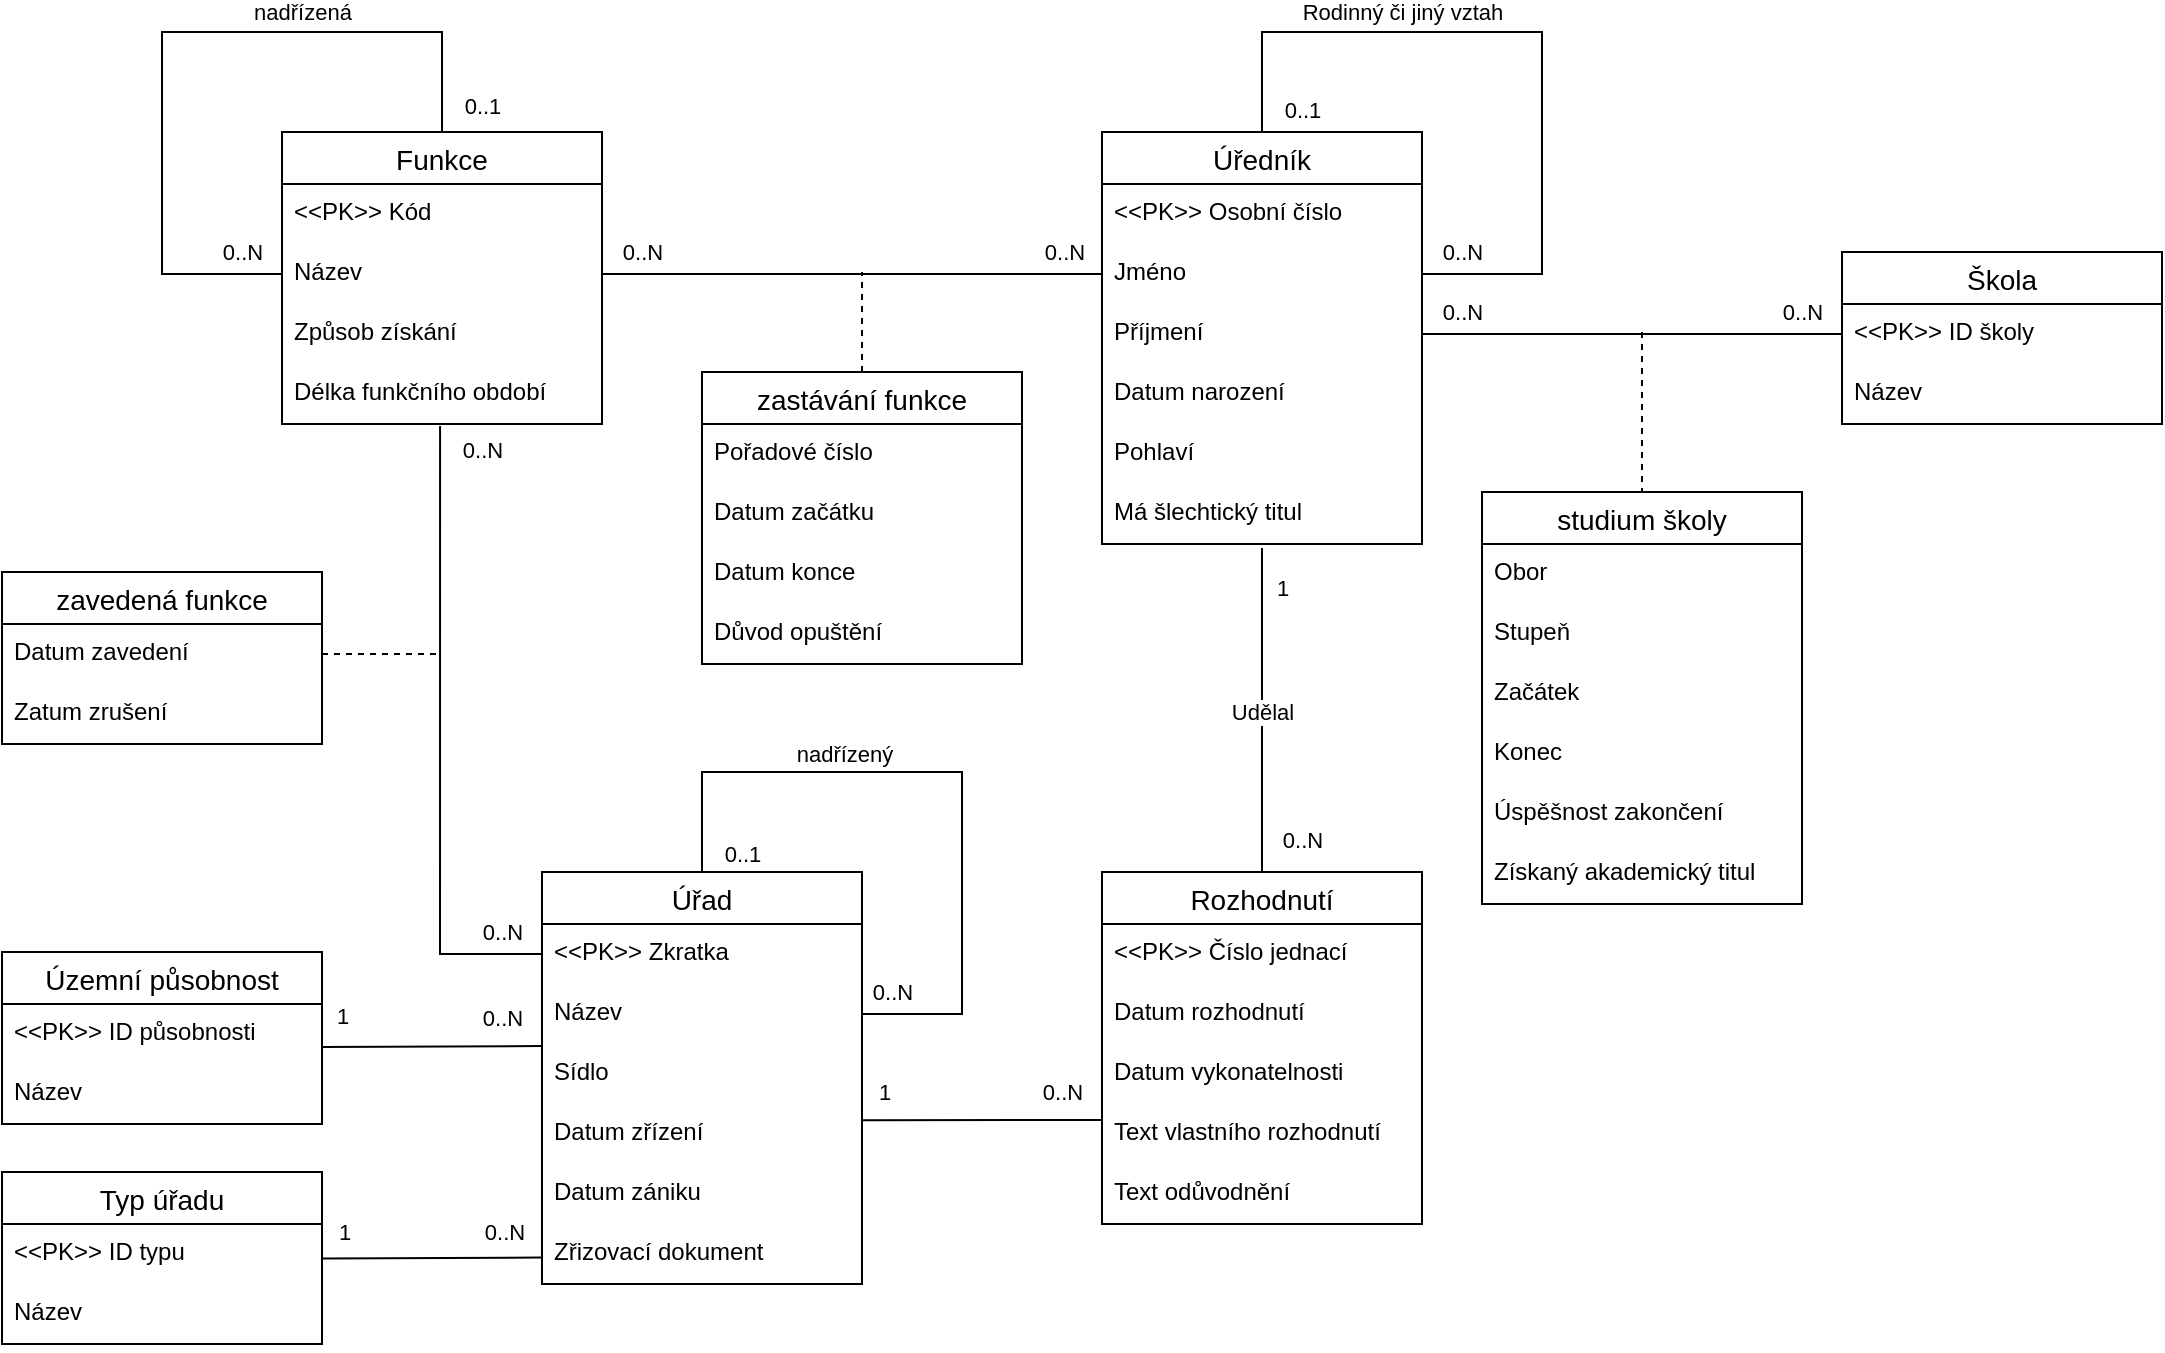 <mxfile version="15.5.8" type="github">
  <diagram id="R2lEEEUBdFMjLlhIrx00" name="Page-1">
    <mxGraphModel dx="2111" dy="582" grid="1" gridSize="10" guides="1" tooltips="1" connect="1" arrows="1" fold="1" page="1" pageScale="1" pageWidth="1169" pageHeight="827" math="0" shadow="0" extFonts="Permanent Marker^https://fonts.googleapis.com/css?family=Permanent+Marker">
      <root>
        <mxCell id="0" />
        <mxCell id="1" parent="0" />
        <mxCell id="yy7iQd_eQegf4pZpbots-1" value="Úředník" style="swimlane;fontStyle=0;childLayout=stackLayout;horizontal=1;startSize=26;horizontalStack=0;resizeParent=1;resizeParentMax=0;resizeLast=0;collapsible=1;marginBottom=0;align=center;fontSize=14;" parent="1" vertex="1">
          <mxGeometry x="-550" y="100" width="160" height="206" as="geometry" />
        </mxCell>
        <mxCell id="yy7iQd_eQegf4pZpbots-2" value="&lt;&lt;PK&gt;&gt; Osobní číslo" style="text;strokeColor=none;fillColor=none;spacingLeft=4;spacingRight=4;overflow=hidden;rotatable=0;points=[[0,0.5],[1,0.5]];portConstraint=eastwest;fontSize=12;" parent="yy7iQd_eQegf4pZpbots-1" vertex="1">
          <mxGeometry y="26" width="160" height="30" as="geometry" />
        </mxCell>
        <mxCell id="yy7iQd_eQegf4pZpbots-3" value="Jméno" style="text;strokeColor=none;fillColor=none;spacingLeft=4;spacingRight=4;overflow=hidden;rotatable=0;points=[[0,0.5],[1,0.5]];portConstraint=eastwest;fontSize=12;" parent="yy7iQd_eQegf4pZpbots-1" vertex="1">
          <mxGeometry y="56" width="160" height="30" as="geometry" />
        </mxCell>
        <mxCell id="yy7iQd_eQegf4pZpbots-4" value="Příjmení" style="text;strokeColor=none;fillColor=none;spacingLeft=4;spacingRight=4;overflow=hidden;rotatable=0;points=[[0,0.5],[1,0.5]];portConstraint=eastwest;fontSize=12;" parent="yy7iQd_eQegf4pZpbots-1" vertex="1">
          <mxGeometry y="86" width="160" height="30" as="geometry" />
        </mxCell>
        <mxCell id="yy7iQd_eQegf4pZpbots-5" value="Datum narození" style="text;strokeColor=none;fillColor=none;spacingLeft=4;spacingRight=4;overflow=hidden;rotatable=0;points=[[0,0.5],[1,0.5]];portConstraint=eastwest;fontSize=12;" parent="yy7iQd_eQegf4pZpbots-1" vertex="1">
          <mxGeometry y="116" width="160" height="30" as="geometry" />
        </mxCell>
        <mxCell id="yy7iQd_eQegf4pZpbots-6" value="Pohlaví" style="text;strokeColor=none;fillColor=none;spacingLeft=4;spacingRight=4;overflow=hidden;rotatable=0;points=[[0,0.5],[1,0.5]];portConstraint=eastwest;fontSize=12;" parent="yy7iQd_eQegf4pZpbots-1" vertex="1">
          <mxGeometry y="146" width="160" height="30" as="geometry" />
        </mxCell>
        <mxCell id="yy7iQd_eQegf4pZpbots-7" value="Má šlechtický titul" style="text;strokeColor=none;fillColor=none;spacingLeft=4;spacingRight=4;overflow=hidden;rotatable=0;points=[[0,0.5],[1,0.5]];portConstraint=eastwest;fontSize=12;" parent="yy7iQd_eQegf4pZpbots-1" vertex="1">
          <mxGeometry y="176" width="160" height="30" as="geometry" />
        </mxCell>
        <mxCell id="1zPLMUPE2o7ISwVmEA3J-12" value="" style="endArrow=none;html=1;rounded=0;exitX=1;exitY=0.5;exitDx=0;exitDy=0;entryX=0.5;entryY=0;entryDx=0;entryDy=0;" edge="1" parent="yy7iQd_eQegf4pZpbots-1" source="yy7iQd_eQegf4pZpbots-3" target="yy7iQd_eQegf4pZpbots-1">
          <mxGeometry relative="1" as="geometry">
            <mxPoint x="-30" y="50" as="sourcePoint" />
            <mxPoint x="90" y="-60" as="targetPoint" />
            <Array as="points">
              <mxPoint x="220" y="71" />
              <mxPoint x="220" y="-50" />
              <mxPoint x="80" y="-50" />
            </Array>
          </mxGeometry>
        </mxCell>
        <mxCell id="1zPLMUPE2o7ISwVmEA3J-13" value="Rodinný či jiný vztah" style="edgeLabel;html=1;align=center;verticalAlign=middle;resizable=0;points=[];" vertex="1" connectable="0" parent="1zPLMUPE2o7ISwVmEA3J-12">
          <mxGeometry x="0.547" y="-1" relative="1" as="geometry">
            <mxPoint x="36" y="-9" as="offset" />
          </mxGeometry>
        </mxCell>
        <mxCell id="1zPLMUPE2o7ISwVmEA3J-18" value="0..1" style="edgeLabel;html=1;align=center;verticalAlign=middle;resizable=0;points=[];" vertex="1" connectable="0" parent="1zPLMUPE2o7ISwVmEA3J-12">
          <mxGeometry x="0.939" y="-1" relative="1" as="geometry">
            <mxPoint x="21" as="offset" />
          </mxGeometry>
        </mxCell>
        <mxCell id="1zPLMUPE2o7ISwVmEA3J-20" value="0..N" style="edgeLabel;html=1;align=center;verticalAlign=middle;resizable=0;points=[];" vertex="1" connectable="0" parent="1zPLMUPE2o7ISwVmEA3J-12">
          <mxGeometry x="-0.953" y="1" relative="1" as="geometry">
            <mxPoint x="11" y="-10" as="offset" />
          </mxGeometry>
        </mxCell>
        <mxCell id="yy7iQd_eQegf4pZpbots-34" value="Rozhodnutí" style="swimlane;fontStyle=0;childLayout=stackLayout;horizontal=1;startSize=26;horizontalStack=0;resizeParent=1;resizeParentMax=0;resizeLast=0;collapsible=1;marginBottom=0;align=center;fontSize=14;" parent="1" vertex="1">
          <mxGeometry x="-550" y="470" width="160" height="176" as="geometry" />
        </mxCell>
        <mxCell id="yy7iQd_eQegf4pZpbots-35" value="&lt;&lt;PK&gt;&gt; Číslo jednací" style="text;strokeColor=none;fillColor=none;spacingLeft=4;spacingRight=4;overflow=hidden;rotatable=0;points=[[0,0.5],[1,0.5]];portConstraint=eastwest;fontSize=12;" parent="yy7iQd_eQegf4pZpbots-34" vertex="1">
          <mxGeometry y="26" width="160" height="30" as="geometry" />
        </mxCell>
        <mxCell id="yy7iQd_eQegf4pZpbots-36" value="Datum rozhodnutí" style="text;strokeColor=none;fillColor=none;spacingLeft=4;spacingRight=4;overflow=hidden;rotatable=0;points=[[0,0.5],[1,0.5]];portConstraint=eastwest;fontSize=12;" parent="yy7iQd_eQegf4pZpbots-34" vertex="1">
          <mxGeometry y="56" width="160" height="30" as="geometry" />
        </mxCell>
        <mxCell id="yy7iQd_eQegf4pZpbots-37" value="Datum vykonatelnosti" style="text;strokeColor=none;fillColor=none;spacingLeft=4;spacingRight=4;overflow=hidden;rotatable=0;points=[[0,0.5],[1,0.5]];portConstraint=eastwest;fontSize=12;" parent="yy7iQd_eQegf4pZpbots-34" vertex="1">
          <mxGeometry y="86" width="160" height="30" as="geometry" />
        </mxCell>
        <mxCell id="yy7iQd_eQegf4pZpbots-38" value="Text vlastního rozhodnutí" style="text;strokeColor=none;fillColor=none;spacingLeft=4;spacingRight=4;overflow=hidden;rotatable=0;points=[[0,0.5],[1,0.5]];portConstraint=eastwest;fontSize=12;" parent="yy7iQd_eQegf4pZpbots-34" vertex="1">
          <mxGeometry y="116" width="160" height="30" as="geometry" />
        </mxCell>
        <mxCell id="yy7iQd_eQegf4pZpbots-39" value="Text odůvodnění" style="text;strokeColor=none;fillColor=none;spacingLeft=4;spacingRight=4;overflow=hidden;rotatable=0;points=[[0,0.5],[1,0.5]];portConstraint=eastwest;fontSize=12;" parent="yy7iQd_eQegf4pZpbots-34" vertex="1">
          <mxGeometry y="146" width="160" height="30" as="geometry" />
        </mxCell>
        <mxCell id="yy7iQd_eQegf4pZpbots-41" value="Úřad" style="swimlane;fontStyle=0;childLayout=stackLayout;horizontal=1;startSize=26;horizontalStack=0;resizeParent=1;resizeParentMax=0;resizeLast=0;collapsible=1;marginBottom=0;align=center;fontSize=14;" parent="1" vertex="1">
          <mxGeometry x="-830" y="470" width="160" height="206" as="geometry" />
        </mxCell>
        <mxCell id="yy7iQd_eQegf4pZpbots-42" value="&lt;&lt;PK&gt;&gt; Zkratka" style="text;strokeColor=none;fillColor=none;spacingLeft=4;spacingRight=4;overflow=hidden;rotatable=0;points=[[0,0.5],[1,0.5]];portConstraint=eastwest;fontSize=12;" parent="yy7iQd_eQegf4pZpbots-41" vertex="1">
          <mxGeometry y="26" width="160" height="30" as="geometry" />
        </mxCell>
        <mxCell id="yy7iQd_eQegf4pZpbots-43" value="Název" style="text;strokeColor=none;fillColor=none;spacingLeft=4;spacingRight=4;overflow=hidden;rotatable=0;points=[[0,0.5],[1,0.5]];portConstraint=eastwest;fontSize=12;" parent="yy7iQd_eQegf4pZpbots-41" vertex="1">
          <mxGeometry y="56" width="160" height="30" as="geometry" />
        </mxCell>
        <mxCell id="yy7iQd_eQegf4pZpbots-44" value="Sídlo" style="text;strokeColor=none;fillColor=none;spacingLeft=4;spacingRight=4;overflow=hidden;rotatable=0;points=[[0,0.5],[1,0.5]];portConstraint=eastwest;fontSize=12;" parent="yy7iQd_eQegf4pZpbots-41" vertex="1">
          <mxGeometry y="86" width="160" height="30" as="geometry" />
        </mxCell>
        <mxCell id="yy7iQd_eQegf4pZpbots-47" value="Datum zřízení" style="text;strokeColor=none;fillColor=none;spacingLeft=4;spacingRight=4;overflow=hidden;rotatable=0;points=[[0,0.5],[1,0.5]];portConstraint=eastwest;fontSize=12;" parent="yy7iQd_eQegf4pZpbots-41" vertex="1">
          <mxGeometry y="116" width="160" height="30" as="geometry" />
        </mxCell>
        <mxCell id="yy7iQd_eQegf4pZpbots-49" value="Datum zániku" style="text;strokeColor=none;fillColor=none;spacingLeft=4;spacingRight=4;overflow=hidden;rotatable=0;points=[[0,0.5],[1,0.5]];portConstraint=eastwest;fontSize=12;" parent="yy7iQd_eQegf4pZpbots-41" vertex="1">
          <mxGeometry y="146" width="160" height="30" as="geometry" />
        </mxCell>
        <mxCell id="yy7iQd_eQegf4pZpbots-48" value="Zřizovací dokument" style="text;strokeColor=none;fillColor=none;spacingLeft=4;spacingRight=4;overflow=hidden;rotatable=0;points=[[0,0.5],[1,0.5]];portConstraint=eastwest;fontSize=12;" parent="yy7iQd_eQegf4pZpbots-41" vertex="1">
          <mxGeometry y="176" width="160" height="30" as="geometry" />
        </mxCell>
        <mxCell id="1zPLMUPE2o7ISwVmEA3J-43" value="" style="endArrow=none;html=1;rounded=0;exitX=0.5;exitY=0;exitDx=0;exitDy=0;entryX=1;entryY=0.5;entryDx=0;entryDy=0;" edge="1" parent="yy7iQd_eQegf4pZpbots-41" source="yy7iQd_eQegf4pZpbots-41" target="yy7iQd_eQegf4pZpbots-43">
          <mxGeometry relative="1" as="geometry">
            <mxPoint x="80" y="-40" as="sourcePoint" />
            <mxPoint x="210" y="80" as="targetPoint" />
            <Array as="points">
              <mxPoint x="80" y="-50" />
              <mxPoint x="210" y="-50" />
              <mxPoint x="210" y="71" />
            </Array>
          </mxGeometry>
        </mxCell>
        <mxCell id="1zPLMUPE2o7ISwVmEA3J-45" value="nadřízený" style="edgeLabel;html=1;align=center;verticalAlign=middle;resizable=0;points=[];" vertex="1" connectable="0" parent="1zPLMUPE2o7ISwVmEA3J-43">
          <mxGeometry x="-0.427" relative="1" as="geometry">
            <mxPoint x="20" y="-9" as="offset" />
          </mxGeometry>
        </mxCell>
        <mxCell id="1zPLMUPE2o7ISwVmEA3J-46" value="0..1" style="edgeLabel;html=1;align=center;verticalAlign=middle;resizable=0;points=[];" vertex="1" connectable="0" parent="1zPLMUPE2o7ISwVmEA3J-43">
          <mxGeometry x="-0.957" relative="1" as="geometry">
            <mxPoint x="20" y="-2" as="offset" />
          </mxGeometry>
        </mxCell>
        <mxCell id="1zPLMUPE2o7ISwVmEA3J-47" value="0..N" style="edgeLabel;html=1;align=center;verticalAlign=middle;resizable=0;points=[];" vertex="1" connectable="0" parent="1zPLMUPE2o7ISwVmEA3J-43">
          <mxGeometry x="0.916" y="2" relative="1" as="geometry">
            <mxPoint y="-13" as="offset" />
          </mxGeometry>
        </mxCell>
        <mxCell id="yy7iQd_eQegf4pZpbots-50" value="Škola" style="swimlane;fontStyle=0;childLayout=stackLayout;horizontal=1;startSize=26;horizontalStack=0;resizeParent=1;resizeParentMax=0;resizeLast=0;collapsible=1;marginBottom=0;align=center;fontSize=14;" parent="1" vertex="1">
          <mxGeometry x="-180" y="160" width="160" height="86" as="geometry" />
        </mxCell>
        <mxCell id="yy7iQd_eQegf4pZpbots-51" value="&lt;&lt;PK&gt;&gt; ID školy" style="text;strokeColor=none;fillColor=none;spacingLeft=4;spacingRight=4;overflow=hidden;rotatable=0;points=[[0,0.5],[1,0.5]];portConstraint=eastwest;fontSize=12;" parent="yy7iQd_eQegf4pZpbots-50" vertex="1">
          <mxGeometry y="26" width="160" height="30" as="geometry" />
        </mxCell>
        <mxCell id="yy7iQd_eQegf4pZpbots-52" value="Název" style="text;strokeColor=none;fillColor=none;spacingLeft=4;spacingRight=4;overflow=hidden;rotatable=0;points=[[0,0.5],[1,0.5]];portConstraint=eastwest;fontSize=12;" parent="yy7iQd_eQegf4pZpbots-50" vertex="1">
          <mxGeometry y="56" width="160" height="30" as="geometry" />
        </mxCell>
        <mxCell id="yy7iQd_eQegf4pZpbots-57" value="studium školy" style="swimlane;fontStyle=0;childLayout=stackLayout;horizontal=1;startSize=26;horizontalStack=0;resizeParent=1;resizeParentMax=0;resizeLast=0;collapsible=1;marginBottom=0;align=center;fontSize=14;swimlaneLine=1;" parent="1" vertex="1">
          <mxGeometry x="-360" y="280" width="160" height="206" as="geometry">
            <mxRectangle x="690" y="230" width="70" height="26" as="alternateBounds" />
          </mxGeometry>
        </mxCell>
        <mxCell id="yy7iQd_eQegf4pZpbots-59" value="Obor" style="text;strokeColor=none;fillColor=none;spacingLeft=4;spacingRight=4;overflow=hidden;rotatable=0;points=[[0,0.5],[1,0.5]];portConstraint=eastwest;fontSize=12;" parent="yy7iQd_eQegf4pZpbots-57" vertex="1">
          <mxGeometry y="26" width="160" height="30" as="geometry" />
        </mxCell>
        <mxCell id="yy7iQd_eQegf4pZpbots-60" value="Stupeň" style="text;strokeColor=none;fillColor=none;spacingLeft=4;spacingRight=4;overflow=hidden;rotatable=0;points=[[0,0.5],[1,0.5]];portConstraint=eastwest;fontSize=12;" parent="yy7iQd_eQegf4pZpbots-57" vertex="1">
          <mxGeometry y="56" width="160" height="30" as="geometry" />
        </mxCell>
        <mxCell id="yy7iQd_eQegf4pZpbots-61" value="Začátek" style="text;strokeColor=none;fillColor=none;spacingLeft=4;spacingRight=4;overflow=hidden;rotatable=0;points=[[0,0.5],[1,0.5]];portConstraint=eastwest;fontSize=12;" parent="yy7iQd_eQegf4pZpbots-57" vertex="1">
          <mxGeometry y="86" width="160" height="30" as="geometry" />
        </mxCell>
        <mxCell id="yy7iQd_eQegf4pZpbots-62" value="Konec" style="text;strokeColor=none;fillColor=none;spacingLeft=4;spacingRight=4;overflow=hidden;rotatable=0;points=[[0,0.5],[1,0.5]];portConstraint=eastwest;fontSize=12;" parent="yy7iQd_eQegf4pZpbots-57" vertex="1">
          <mxGeometry y="116" width="160" height="30" as="geometry" />
        </mxCell>
        <mxCell id="yy7iQd_eQegf4pZpbots-63" value="Úspěšnost zakončení" style="text;strokeColor=none;fillColor=none;spacingLeft=4;spacingRight=4;overflow=hidden;rotatable=0;points=[[0,0.5],[1,0.5]];portConstraint=eastwest;fontSize=12;" parent="yy7iQd_eQegf4pZpbots-57" vertex="1">
          <mxGeometry y="146" width="160" height="30" as="geometry" />
        </mxCell>
        <mxCell id="yy7iQd_eQegf4pZpbots-64" value="Získaný akademický titul" style="text;strokeColor=none;fillColor=none;spacingLeft=4;spacingRight=4;overflow=hidden;rotatable=0;points=[[0,0.5],[1,0.5]];portConstraint=eastwest;fontSize=12;" parent="yy7iQd_eQegf4pZpbots-57" vertex="1">
          <mxGeometry y="176" width="160" height="30" as="geometry" />
        </mxCell>
        <mxCell id="yy7iQd_eQegf4pZpbots-70" value="" style="endArrow=none;html=1;rounded=0;fontFamily=Helvetica;entryX=0.5;entryY=0;entryDx=0;entryDy=0;dashed=1;" parent="1" target="yy7iQd_eQegf4pZpbots-57" edge="1">
          <mxGeometry relative="1" as="geometry">
            <mxPoint x="-280" y="200" as="sourcePoint" />
            <mxPoint x="-165" y="230" as="targetPoint" />
          </mxGeometry>
        </mxCell>
        <mxCell id="yy7iQd_eQegf4pZpbots-71" value="" style="endArrow=none;html=1;rounded=0;fontFamily=Helvetica;exitX=1;exitY=0.5;exitDx=0;exitDy=0;entryX=0;entryY=0.5;entryDx=0;entryDy=0;" parent="1" source="yy7iQd_eQegf4pZpbots-4" target="yy7iQd_eQegf4pZpbots-51" edge="1">
          <mxGeometry relative="1" as="geometry">
            <mxPoint x="-370" y="190" as="sourcePoint" />
            <mxPoint x="-210" y="190" as="targetPoint" />
          </mxGeometry>
        </mxCell>
        <mxCell id="1zPLMUPE2o7ISwVmEA3J-21" value="0..N" style="edgeLabel;html=1;align=center;verticalAlign=middle;resizable=0;points=[];" vertex="1" connectable="0" parent="yy7iQd_eQegf4pZpbots-71">
          <mxGeometry x="-0.869" y="2" relative="1" as="geometry">
            <mxPoint x="6" y="-9" as="offset" />
          </mxGeometry>
        </mxCell>
        <mxCell id="1zPLMUPE2o7ISwVmEA3J-22" value="0..N" style="edgeLabel;html=1;align=center;verticalAlign=middle;resizable=0;points=[];" vertex="1" connectable="0" parent="yy7iQd_eQegf4pZpbots-71">
          <mxGeometry x="0.935" relative="1" as="geometry">
            <mxPoint x="-13" y="-11" as="offset" />
          </mxGeometry>
        </mxCell>
        <mxCell id="yy7iQd_eQegf4pZpbots-75" value="Funkce" style="swimlane;fontStyle=0;childLayout=stackLayout;horizontal=1;startSize=26;horizontalStack=0;resizeParent=1;resizeParentMax=0;resizeLast=0;collapsible=1;marginBottom=0;align=center;fontSize=14;" parent="1" vertex="1">
          <mxGeometry x="-960" y="100" width="160" height="146" as="geometry" />
        </mxCell>
        <mxCell id="yy7iQd_eQegf4pZpbots-76" value="&lt;&lt;PK&gt;&gt; Kód&#xa;" style="text;strokeColor=none;fillColor=none;spacingLeft=4;spacingRight=4;overflow=hidden;rotatable=0;points=[[0,0.5],[1,0.5]];portConstraint=eastwest;fontSize=12;" parent="yy7iQd_eQegf4pZpbots-75" vertex="1">
          <mxGeometry y="26" width="160" height="30" as="geometry" />
        </mxCell>
        <mxCell id="yy7iQd_eQegf4pZpbots-77" value="Název" style="text;strokeColor=none;fillColor=none;spacingLeft=4;spacingRight=4;overflow=hidden;rotatable=0;points=[[0,0.5],[1,0.5]];portConstraint=eastwest;fontSize=12;" parent="yy7iQd_eQegf4pZpbots-75" vertex="1">
          <mxGeometry y="56" width="160" height="30" as="geometry" />
        </mxCell>
        <mxCell id="yy7iQd_eQegf4pZpbots-78" value="Způsob získání" style="text;strokeColor=none;fillColor=none;spacingLeft=4;spacingRight=4;overflow=hidden;rotatable=0;points=[[0,0.5],[1,0.5]];portConstraint=eastwest;fontSize=12;" parent="yy7iQd_eQegf4pZpbots-75" vertex="1">
          <mxGeometry y="86" width="160" height="30" as="geometry" />
        </mxCell>
        <mxCell id="yy7iQd_eQegf4pZpbots-79" value="Délka funkčního období" style="text;strokeColor=none;fillColor=none;spacingLeft=4;spacingRight=4;overflow=hidden;rotatable=0;points=[[0,0.5],[1,0.5]];portConstraint=eastwest;fontSize=12;" parent="yy7iQd_eQegf4pZpbots-75" vertex="1">
          <mxGeometry y="116" width="160" height="30" as="geometry" />
        </mxCell>
        <mxCell id="1zPLMUPE2o7ISwVmEA3J-4" value="" style="endArrow=none;html=1;rounded=0;entryX=0;entryY=0.5;entryDx=0;entryDy=0;exitX=0.5;exitY=0;exitDx=0;exitDy=0;" edge="1" parent="yy7iQd_eQegf4pZpbots-75" source="yy7iQd_eQegf4pZpbots-75" target="yy7iQd_eQegf4pZpbots-77">
          <mxGeometry relative="1" as="geometry">
            <mxPoint x="90" y="-50" as="sourcePoint" />
            <mxPoint x="-10" y="80" as="targetPoint" />
            <Array as="points">
              <mxPoint x="80" y="-20" />
              <mxPoint x="80" y="-50" />
              <mxPoint x="-60" y="-50" />
              <mxPoint x="-60" y="71" />
            </Array>
          </mxGeometry>
        </mxCell>
        <mxCell id="1zPLMUPE2o7ISwVmEA3J-11" value="nadřízená" style="edgeLabel;html=1;align=center;verticalAlign=middle;resizable=0;points=[];" vertex="1" connectable="0" parent="1zPLMUPE2o7ISwVmEA3J-4">
          <mxGeometry x="-0.17" relative="1" as="geometry">
            <mxPoint x="34" y="-10" as="offset" />
          </mxGeometry>
        </mxCell>
        <mxCell id="1zPLMUPE2o7ISwVmEA3J-16" value="0..1" style="edgeLabel;html=1;align=center;verticalAlign=middle;resizable=0;points=[];" vertex="1" connectable="0" parent="1zPLMUPE2o7ISwVmEA3J-4">
          <mxGeometry x="-0.926" relative="1" as="geometry">
            <mxPoint x="20" as="offset" />
          </mxGeometry>
        </mxCell>
        <mxCell id="1zPLMUPE2o7ISwVmEA3J-17" value="0..N" style="edgeLabel;html=1;align=center;verticalAlign=middle;resizable=0;points=[];" vertex="1" connectable="0" parent="1zPLMUPE2o7ISwVmEA3J-4">
          <mxGeometry x="0.947" y="2" relative="1" as="geometry">
            <mxPoint x="-10" y="-9" as="offset" />
          </mxGeometry>
        </mxCell>
        <mxCell id="yy7iQd_eQegf4pZpbots-84" value="zastávání funkce" style="swimlane;fontStyle=0;childLayout=stackLayout;horizontal=1;startSize=26;horizontalStack=0;resizeParent=1;resizeParentMax=0;resizeLast=0;collapsible=1;marginBottom=0;align=center;fontSize=14;" parent="1" vertex="1">
          <mxGeometry x="-750" y="220" width="160" height="146" as="geometry" />
        </mxCell>
        <mxCell id="yy7iQd_eQegf4pZpbots-89" value="Pořadové číslo" style="text;strokeColor=none;fillColor=none;spacingLeft=4;spacingRight=4;overflow=hidden;rotatable=0;points=[[0,0.5],[1,0.5]];portConstraint=eastwest;fontSize=12;" parent="yy7iQd_eQegf4pZpbots-84" vertex="1">
          <mxGeometry y="26" width="160" height="30" as="geometry" />
        </mxCell>
        <mxCell id="yy7iQd_eQegf4pZpbots-86" value="Datum začátku&#xa;" style="text;strokeColor=none;fillColor=none;spacingLeft=4;spacingRight=4;overflow=hidden;rotatable=0;points=[[0,0.5],[1,0.5]];portConstraint=eastwest;fontSize=12;" parent="yy7iQd_eQegf4pZpbots-84" vertex="1">
          <mxGeometry y="56" width="160" height="30" as="geometry" />
        </mxCell>
        <mxCell id="yy7iQd_eQegf4pZpbots-87" value="Datum konce" style="text;strokeColor=none;fillColor=none;spacingLeft=4;spacingRight=4;overflow=hidden;rotatable=0;points=[[0,0.5],[1,0.5]];portConstraint=eastwest;fontSize=12;" parent="yy7iQd_eQegf4pZpbots-84" vertex="1">
          <mxGeometry y="86" width="160" height="30" as="geometry" />
        </mxCell>
        <mxCell id="yy7iQd_eQegf4pZpbots-88" value="Důvod opuštění" style="text;strokeColor=none;fillColor=none;spacingLeft=4;spacingRight=4;overflow=hidden;rotatable=0;points=[[0,0.5],[1,0.5]];portConstraint=eastwest;fontSize=12;" parent="yy7iQd_eQegf4pZpbots-84" vertex="1">
          <mxGeometry y="116" width="160" height="30" as="geometry" />
        </mxCell>
        <mxCell id="1zPLMUPE2o7ISwVmEA3J-1" value="" style="endArrow=none;html=1;rounded=0;exitX=0.5;exitY=0;exitDx=0;exitDy=0;entryX=0.5;entryY=1.067;entryDx=0;entryDy=0;entryPerimeter=0;" edge="1" parent="1" source="yy7iQd_eQegf4pZpbots-34" target="yy7iQd_eQegf4pZpbots-7">
          <mxGeometry relative="1" as="geometry">
            <mxPoint x="-790" y="320" as="sourcePoint" />
            <mxPoint x="-470" y="330" as="targetPoint" />
          </mxGeometry>
        </mxCell>
        <mxCell id="1zPLMUPE2o7ISwVmEA3J-14" value="Udělal" style="edgeLabel;html=1;align=center;verticalAlign=middle;resizable=0;points=[];" vertex="1" connectable="0" parent="1zPLMUPE2o7ISwVmEA3J-1">
          <mxGeometry x="0.445" y="-2" relative="1" as="geometry">
            <mxPoint x="-2" y="37" as="offset" />
          </mxGeometry>
        </mxCell>
        <mxCell id="1zPLMUPE2o7ISwVmEA3J-23" value="1" style="edgeLabel;html=1;align=center;verticalAlign=middle;resizable=0;points=[];" vertex="1" connectable="0" parent="1zPLMUPE2o7ISwVmEA3J-1">
          <mxGeometry x="0.845" relative="1" as="geometry">
            <mxPoint x="10" y="7" as="offset" />
          </mxGeometry>
        </mxCell>
        <mxCell id="1zPLMUPE2o7ISwVmEA3J-24" value="0..N" style="edgeLabel;html=1;align=center;verticalAlign=middle;resizable=0;points=[];" vertex="1" connectable="0" parent="1zPLMUPE2o7ISwVmEA3J-1">
          <mxGeometry x="-0.843" relative="1" as="geometry">
            <mxPoint x="20" y="-4" as="offset" />
          </mxGeometry>
        </mxCell>
        <mxCell id="1zPLMUPE2o7ISwVmEA3J-3" value="" style="endArrow=none;html=1;rounded=0;exitX=0;exitY=0.5;exitDx=0;exitDy=0;entryX=0.494;entryY=1.033;entryDx=0;entryDy=0;entryPerimeter=0;" edge="1" parent="1" source="yy7iQd_eQegf4pZpbots-42" target="yy7iQd_eQegf4pZpbots-79">
          <mxGeometry relative="1" as="geometry">
            <mxPoint x="-820" y="350" as="sourcePoint" />
            <mxPoint x="-940" y="511" as="targetPoint" />
            <Array as="points">
              <mxPoint x="-881" y="511" />
            </Array>
          </mxGeometry>
        </mxCell>
        <mxCell id="1zPLMUPE2o7ISwVmEA3J-27" value="0..N" style="edgeLabel;html=1;align=center;verticalAlign=middle;resizable=0;points=[];" vertex="1" connectable="0" parent="1zPLMUPE2o7ISwVmEA3J-3">
          <mxGeometry x="-0.915" relative="1" as="geometry">
            <mxPoint x="-7" y="-11" as="offset" />
          </mxGeometry>
        </mxCell>
        <mxCell id="1zPLMUPE2o7ISwVmEA3J-28" value="0..N" style="edgeLabel;html=1;align=center;verticalAlign=middle;resizable=0;points=[];" vertex="1" connectable="0" parent="1zPLMUPE2o7ISwVmEA3J-3">
          <mxGeometry x="0.925" y="1" relative="1" as="geometry">
            <mxPoint x="22" as="offset" />
          </mxGeometry>
        </mxCell>
        <mxCell id="1zPLMUPE2o7ISwVmEA3J-5" value="zavedená funkce" style="swimlane;fontStyle=0;childLayout=stackLayout;horizontal=1;startSize=26;horizontalStack=0;resizeParent=1;resizeParentMax=0;resizeLast=0;collapsible=1;marginBottom=0;align=center;fontSize=14;" vertex="1" parent="1">
          <mxGeometry x="-1100" y="320" width="160" height="86" as="geometry" />
        </mxCell>
        <mxCell id="1zPLMUPE2o7ISwVmEA3J-6" value="Datum zavedení" style="text;strokeColor=none;fillColor=none;spacingLeft=4;spacingRight=4;overflow=hidden;rotatable=0;points=[[0,0.5],[1,0.5]];portConstraint=eastwest;fontSize=12;" vertex="1" parent="1zPLMUPE2o7ISwVmEA3J-5">
          <mxGeometry y="26" width="160" height="30" as="geometry" />
        </mxCell>
        <mxCell id="1zPLMUPE2o7ISwVmEA3J-7" value="Zatum zrušení" style="text;strokeColor=none;fillColor=none;spacingLeft=4;spacingRight=4;overflow=hidden;rotatable=0;points=[[0,0.5],[1,0.5]];portConstraint=eastwest;fontSize=12;" vertex="1" parent="1zPLMUPE2o7ISwVmEA3J-5">
          <mxGeometry y="56" width="160" height="30" as="geometry" />
        </mxCell>
        <mxCell id="1zPLMUPE2o7ISwVmEA3J-10" value="" style="endArrow=none;html=1;rounded=0;exitX=1;exitY=0.5;exitDx=0;exitDy=0;dashed=1;" edge="1" parent="1" source="1zPLMUPE2o7ISwVmEA3J-6">
          <mxGeometry relative="1" as="geometry">
            <mxPoint x="-990" y="340" as="sourcePoint" />
            <mxPoint x="-880" y="361" as="targetPoint" />
          </mxGeometry>
        </mxCell>
        <mxCell id="1zPLMUPE2o7ISwVmEA3J-29" value="" style="endArrow=none;html=1;rounded=0;exitX=1;exitY=0.5;exitDx=0;exitDy=0;entryX=0;entryY=0.5;entryDx=0;entryDy=0;" edge="1" parent="1" source="yy7iQd_eQegf4pZpbots-77" target="yy7iQd_eQegf4pZpbots-3">
          <mxGeometry relative="1" as="geometry">
            <mxPoint x="-790" y="180" as="sourcePoint" />
            <mxPoint x="-630" y="180" as="targetPoint" />
          </mxGeometry>
        </mxCell>
        <mxCell id="1zPLMUPE2o7ISwVmEA3J-31" value="0..N" style="edgeLabel;html=1;align=center;verticalAlign=middle;resizable=0;points=[];" vertex="1" connectable="0" parent="1zPLMUPE2o7ISwVmEA3J-29">
          <mxGeometry x="-0.808" y="-1" relative="1" as="geometry">
            <mxPoint x="-4" y="-12" as="offset" />
          </mxGeometry>
        </mxCell>
        <mxCell id="1zPLMUPE2o7ISwVmEA3J-32" value="0..N" style="edgeLabel;html=1;align=center;verticalAlign=middle;resizable=0;points=[];" vertex="1" connectable="0" parent="1zPLMUPE2o7ISwVmEA3J-29">
          <mxGeometry x="0.795" relative="1" as="geometry">
            <mxPoint x="6" y="-11" as="offset" />
          </mxGeometry>
        </mxCell>
        <mxCell id="1zPLMUPE2o7ISwVmEA3J-30" value="" style="endArrow=none;html=1;rounded=0;exitX=0.5;exitY=0;exitDx=0;exitDy=0;dashed=1;" edge="1" parent="1" source="yy7iQd_eQegf4pZpbots-84">
          <mxGeometry relative="1" as="geometry">
            <mxPoint x="-790" y="180" as="sourcePoint" />
            <mxPoint x="-670" y="170" as="targetPoint" />
          </mxGeometry>
        </mxCell>
        <mxCell id="1zPLMUPE2o7ISwVmEA3J-34" value="" style="endArrow=none;html=1;rounded=0;exitX=1;exitY=0.272;exitDx=0;exitDy=0;exitPerimeter=0;" edge="1" parent="1">
          <mxGeometry relative="1" as="geometry">
            <mxPoint x="-670" y="594.16" as="sourcePoint" />
            <mxPoint x="-550" y="594" as="targetPoint" />
          </mxGeometry>
        </mxCell>
        <mxCell id="1zPLMUPE2o7ISwVmEA3J-35" value="1" style="edgeLabel;html=1;align=center;verticalAlign=middle;resizable=0;points=[];" vertex="1" connectable="0" parent="1zPLMUPE2o7ISwVmEA3J-34">
          <mxGeometry x="-0.774" y="1" relative="1" as="geometry">
            <mxPoint x="-3" y="-13" as="offset" />
          </mxGeometry>
        </mxCell>
        <mxCell id="1zPLMUPE2o7ISwVmEA3J-36" value="0..N" style="edgeLabel;html=1;align=center;verticalAlign=middle;resizable=0;points=[];" vertex="1" connectable="0" parent="1zPLMUPE2o7ISwVmEA3J-34">
          <mxGeometry x="0.861" relative="1" as="geometry">
            <mxPoint x="-12" y="-14" as="offset" />
          </mxGeometry>
        </mxCell>
        <mxCell id="1zPLMUPE2o7ISwVmEA3J-61" value="Územní působnost" style="swimlane;fontStyle=0;childLayout=stackLayout;horizontal=1;startSize=26;horizontalStack=0;resizeParent=1;resizeParentMax=0;resizeLast=0;collapsible=1;marginBottom=0;align=center;fontSize=14;" vertex="1" parent="1">
          <mxGeometry x="-1100" y="510" width="160" height="86" as="geometry" />
        </mxCell>
        <mxCell id="1zPLMUPE2o7ISwVmEA3J-62" value="&lt;&lt;PK&gt;&gt; ID působnosti" style="text;strokeColor=none;fillColor=none;spacingLeft=4;spacingRight=4;overflow=hidden;rotatable=0;points=[[0,0.5],[1,0.5]];portConstraint=eastwest;fontSize=12;" vertex="1" parent="1zPLMUPE2o7ISwVmEA3J-61">
          <mxGeometry y="26" width="160" height="30" as="geometry" />
        </mxCell>
        <mxCell id="1zPLMUPE2o7ISwVmEA3J-63" value="Název" style="text;strokeColor=none;fillColor=none;spacingLeft=4;spacingRight=4;overflow=hidden;rotatable=0;points=[[0,0.5],[1,0.5]];portConstraint=eastwest;fontSize=12;" vertex="1" parent="1zPLMUPE2o7ISwVmEA3J-61">
          <mxGeometry y="56" width="160" height="30" as="geometry" />
        </mxCell>
        <mxCell id="1zPLMUPE2o7ISwVmEA3J-74" value="Typ úřadu" style="swimlane;fontStyle=0;childLayout=stackLayout;horizontal=1;startSize=26;horizontalStack=0;resizeParent=1;resizeParentMax=0;resizeLast=0;collapsible=1;marginBottom=0;align=center;fontSize=14;" vertex="1" parent="1">
          <mxGeometry x="-1100" y="620" width="160" height="86" as="geometry" />
        </mxCell>
        <mxCell id="1zPLMUPE2o7ISwVmEA3J-75" value="&lt;&lt;PK&gt;&gt; ID typu" style="text;strokeColor=none;fillColor=none;spacingLeft=4;spacingRight=4;overflow=hidden;rotatable=0;points=[[0,0.5],[1,0.5]];portConstraint=eastwest;fontSize=12;" vertex="1" parent="1zPLMUPE2o7ISwVmEA3J-74">
          <mxGeometry y="26" width="160" height="30" as="geometry" />
        </mxCell>
        <mxCell id="1zPLMUPE2o7ISwVmEA3J-76" value="Název" style="text;strokeColor=none;fillColor=none;spacingLeft=4;spacingRight=4;overflow=hidden;rotatable=0;points=[[0,0.5],[1,0.5]];portConstraint=eastwest;fontSize=12;" vertex="1" parent="1zPLMUPE2o7ISwVmEA3J-74">
          <mxGeometry y="56" width="160" height="30" as="geometry" />
        </mxCell>
        <mxCell id="1zPLMUPE2o7ISwVmEA3J-77" value="" style="endArrow=none;html=1;rounded=0;exitX=0.999;exitY=0.715;exitDx=0;exitDy=0;exitPerimeter=0;" edge="1" parent="1" source="1zPLMUPE2o7ISwVmEA3J-62">
          <mxGeometry relative="1" as="geometry">
            <mxPoint x="-780" y="500" as="sourcePoint" />
            <mxPoint x="-830" y="557" as="targetPoint" />
          </mxGeometry>
        </mxCell>
        <mxCell id="1zPLMUPE2o7ISwVmEA3J-80" value="1" style="edgeLabel;html=1;align=center;verticalAlign=middle;resizable=0;points=[];" vertex="1" connectable="0" parent="1zPLMUPE2o7ISwVmEA3J-77">
          <mxGeometry x="-0.761" y="-2" relative="1" as="geometry">
            <mxPoint x="-3" y="-18" as="offset" />
          </mxGeometry>
        </mxCell>
        <mxCell id="1zPLMUPE2o7ISwVmEA3J-79" value="" style="endArrow=none;html=1;rounded=0;exitX=0.999;exitY=0.715;exitDx=0;exitDy=0;exitPerimeter=0;" edge="1" parent="1">
          <mxGeometry relative="1" as="geometry">
            <mxPoint x="-940.0" y="663.21" as="sourcePoint" />
            <mxPoint x="-829.84" y="662.76" as="targetPoint" />
          </mxGeometry>
        </mxCell>
        <mxCell id="1zPLMUPE2o7ISwVmEA3J-81" value="1" style="edgeLabel;html=1;align=center;verticalAlign=middle;resizable=0;points=[];" vertex="1" connectable="0" parent="1zPLMUPE2o7ISwVmEA3J-79">
          <mxGeometry x="-0.775" relative="1" as="geometry">
            <mxPoint x="-2" y="-13" as="offset" />
          </mxGeometry>
        </mxCell>
        <mxCell id="1zPLMUPE2o7ISwVmEA3J-83" value="0..N" style="edgeLabel;html=1;align=center;verticalAlign=middle;resizable=0;points=[];" vertex="1" connectable="0" parent="1zPLMUPE2o7ISwVmEA3J-79">
          <mxGeometry x="0.787" y="1" relative="1" as="geometry">
            <mxPoint x="-8" y="-12" as="offset" />
          </mxGeometry>
        </mxCell>
        <mxCell id="1zPLMUPE2o7ISwVmEA3J-82" value="0..N" style="edgeLabel;html=1;align=center;verticalAlign=middle;resizable=0;points=[];" vertex="1" connectable="0" parent="1">
          <mxGeometry x="-930.002" y="552.996" as="geometry">
            <mxPoint x="80" y="-10" as="offset" />
          </mxGeometry>
        </mxCell>
      </root>
    </mxGraphModel>
  </diagram>
</mxfile>
